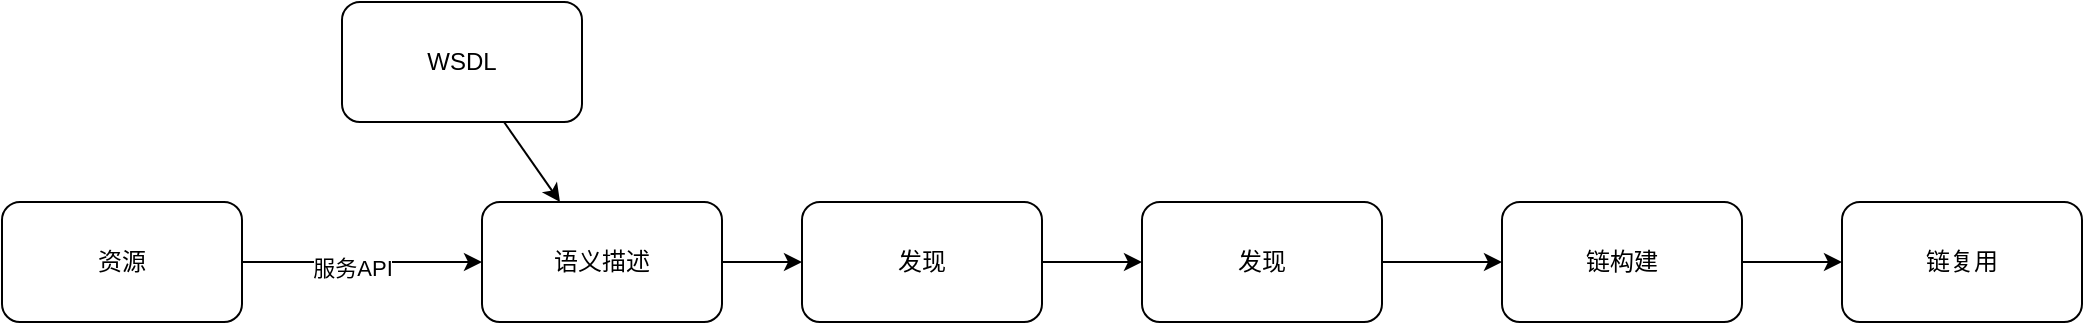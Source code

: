 <mxfile version="22.1.11" type="github">
  <diagram name="第 1 页" id="n09VF-qtBlfTQfdAx5i1">
    <mxGraphModel dx="1434" dy="774" grid="1" gridSize="10" guides="1" tooltips="1" connect="1" arrows="1" fold="1" page="1" pageScale="1" pageWidth="1169" pageHeight="827" math="0" shadow="0">
      <root>
        <mxCell id="0" />
        <mxCell id="1" parent="0" />
        <mxCell id="VT3gKNCmVINdVj35agG4-5" style="edgeStyle=orthogonalEdgeStyle;rounded=0;orthogonalLoop=1;jettySize=auto;html=1;" edge="1" parent="1" source="VT3gKNCmVINdVj35agG4-1" target="VT3gKNCmVINdVj35agG4-2">
          <mxGeometry relative="1" as="geometry" />
        </mxCell>
        <mxCell id="VT3gKNCmVINdVj35agG4-12" value="服务API" style="edgeLabel;html=1;align=center;verticalAlign=middle;resizable=0;points=[];" vertex="1" connectable="0" parent="VT3gKNCmVINdVj35agG4-5">
          <mxGeometry x="-0.083" y="-3" relative="1" as="geometry">
            <mxPoint as="offset" />
          </mxGeometry>
        </mxCell>
        <mxCell id="VT3gKNCmVINdVj35agG4-1" value="资源" style="rounded=1;whiteSpace=wrap;html=1;" vertex="1" parent="1">
          <mxGeometry x="40" y="330" width="120" height="60" as="geometry" />
        </mxCell>
        <mxCell id="VT3gKNCmVINdVj35agG4-6" style="edgeStyle=orthogonalEdgeStyle;rounded=0;orthogonalLoop=1;jettySize=auto;html=1;" edge="1" parent="1" source="VT3gKNCmVINdVj35agG4-13" target="VT3gKNCmVINdVj35agG4-3">
          <mxGeometry relative="1" as="geometry" />
        </mxCell>
        <mxCell id="VT3gKNCmVINdVj35agG4-2" value="语义描述" style="rounded=1;whiteSpace=wrap;html=1;" vertex="1" parent="1">
          <mxGeometry x="280" y="330" width="120" height="60" as="geometry" />
        </mxCell>
        <mxCell id="VT3gKNCmVINdVj35agG4-7" style="edgeStyle=orthogonalEdgeStyle;rounded=0;orthogonalLoop=1;jettySize=auto;html=1;" edge="1" parent="1" source="VT3gKNCmVINdVj35agG4-3" target="VT3gKNCmVINdVj35agG4-4">
          <mxGeometry relative="1" as="geometry" />
        </mxCell>
        <mxCell id="VT3gKNCmVINdVj35agG4-3" value="发现" style="rounded=1;whiteSpace=wrap;html=1;" vertex="1" parent="1">
          <mxGeometry x="610" y="330" width="120" height="60" as="geometry" />
        </mxCell>
        <mxCell id="VT3gKNCmVINdVj35agG4-9" style="edgeStyle=orthogonalEdgeStyle;rounded=0;orthogonalLoop=1;jettySize=auto;html=1;" edge="1" parent="1" source="VT3gKNCmVINdVj35agG4-4" target="VT3gKNCmVINdVj35agG4-8">
          <mxGeometry relative="1" as="geometry" />
        </mxCell>
        <mxCell id="VT3gKNCmVINdVj35agG4-4" value="链构建" style="rounded=1;whiteSpace=wrap;html=1;" vertex="1" parent="1">
          <mxGeometry x="790" y="330" width="120" height="60" as="geometry" />
        </mxCell>
        <mxCell id="VT3gKNCmVINdVj35agG4-8" value="链复用" style="rounded=1;whiteSpace=wrap;html=1;" vertex="1" parent="1">
          <mxGeometry x="960" y="330" width="120" height="60" as="geometry" />
        </mxCell>
        <mxCell id="VT3gKNCmVINdVj35agG4-11" style="rounded=0;orthogonalLoop=1;jettySize=auto;html=1;" edge="1" parent="1" source="VT3gKNCmVINdVj35agG4-10" target="VT3gKNCmVINdVj35agG4-2">
          <mxGeometry relative="1" as="geometry" />
        </mxCell>
        <mxCell id="VT3gKNCmVINdVj35agG4-10" value="&lt;div&gt;WSDL&lt;/div&gt;" style="rounded=1;whiteSpace=wrap;html=1;" vertex="1" parent="1">
          <mxGeometry x="210" y="230" width="120" height="60" as="geometry" />
        </mxCell>
        <mxCell id="VT3gKNCmVINdVj35agG4-14" value="" style="edgeStyle=orthogonalEdgeStyle;rounded=0;orthogonalLoop=1;jettySize=auto;html=1;" edge="1" parent="1" source="VT3gKNCmVINdVj35agG4-2" target="VT3gKNCmVINdVj35agG4-13">
          <mxGeometry relative="1" as="geometry">
            <mxPoint x="400" y="360" as="sourcePoint" />
            <mxPoint x="560" y="360" as="targetPoint" />
          </mxGeometry>
        </mxCell>
        <mxCell id="VT3gKNCmVINdVj35agG4-13" value="发现" style="rounded=1;whiteSpace=wrap;html=1;" vertex="1" parent="1">
          <mxGeometry x="440" y="330" width="120" height="60" as="geometry" />
        </mxCell>
      </root>
    </mxGraphModel>
  </diagram>
</mxfile>
